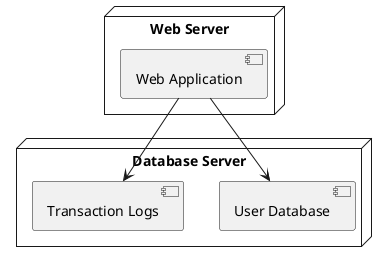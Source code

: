 @startuml
node "Web Server" {
    [Web Application]
}

node "Database Server" {
    [User Database]
    [Transaction Logs]
}

[Web Application] --> [User Database]
[Web Application] --> [Transaction Logs]
@enduml
